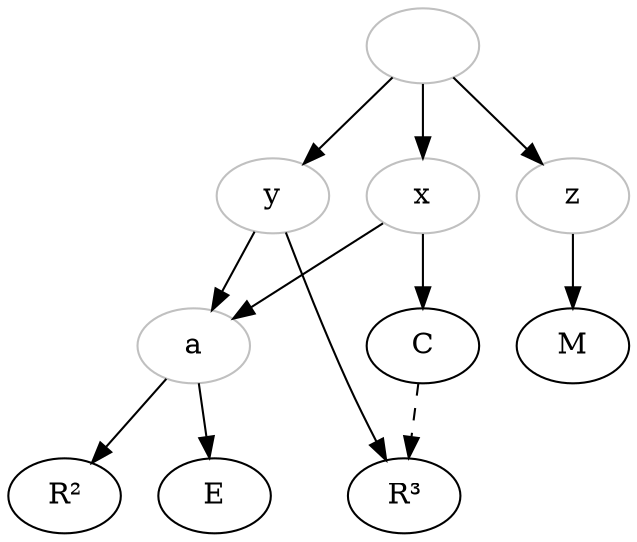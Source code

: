 digraph {
archetype [color="grey", label=" "] ;
x [color="grey"] ;
y [color="grey"] ;
z [color="grey"] ;
a [color="grey"] ;
R2 [label="R²"] ;
R3 [label="R³"] ;
archetype -> x ;
archetype -> y ;
archetype -> z ;
x -> C ;
x -> a ;
a -> E ;
a -> R2 ;
y -> R3 ;
y -> a ;
C -> R3 [style="dashed"];
z -> M ;
}


